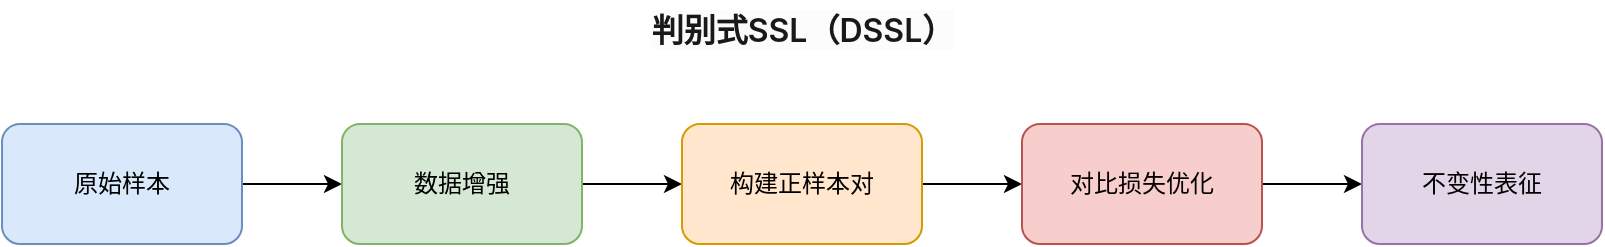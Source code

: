 <mxfile version="27.1.4">
  <diagram name="第 1 页" id="5qcRXx7ce7q9b2l2pVGf">
    <mxGraphModel dx="978" dy="553" grid="1" gridSize="10" guides="1" tooltips="1" connect="1" arrows="1" fold="1" page="1" pageScale="1" pageWidth="827" pageHeight="1169" math="0" shadow="0">
      <root>
        <mxCell id="0" />
        <mxCell id="1" parent="0" />
        <mxCell id="kNDdTyz-bFE7r-B3-i7y-7" style="edgeStyle=orthogonalEdgeStyle;rounded=0;orthogonalLoop=1;jettySize=auto;html=1;exitX=1;exitY=0.5;exitDx=0;exitDy=0;" edge="1" parent="1" source="kNDdTyz-bFE7r-B3-i7y-1" target="kNDdTyz-bFE7r-B3-i7y-2">
          <mxGeometry relative="1" as="geometry" />
        </mxCell>
        <mxCell id="kNDdTyz-bFE7r-B3-i7y-1" value="原始样本" style="rounded=1;whiteSpace=wrap;html=1;fillColor=#dae8fc;strokeColor=#6c8ebf;" vertex="1" parent="1">
          <mxGeometry x="10" y="350" width="120" height="60" as="geometry" />
        </mxCell>
        <mxCell id="kNDdTyz-bFE7r-B3-i7y-8" value="" style="edgeStyle=orthogonalEdgeStyle;rounded=0;orthogonalLoop=1;jettySize=auto;html=1;" edge="1" parent="1" source="kNDdTyz-bFE7r-B3-i7y-2" target="kNDdTyz-bFE7r-B3-i7y-4">
          <mxGeometry relative="1" as="geometry" />
        </mxCell>
        <mxCell id="kNDdTyz-bFE7r-B3-i7y-2" value="数据增强" style="rounded=1;whiteSpace=wrap;html=1;fillColor=#d5e8d4;strokeColor=#82b366;" vertex="1" parent="1">
          <mxGeometry x="180" y="350" width="120" height="60" as="geometry" />
        </mxCell>
        <mxCell id="kNDdTyz-bFE7r-B3-i7y-9" value="" style="edgeStyle=orthogonalEdgeStyle;rounded=0;orthogonalLoop=1;jettySize=auto;html=1;" edge="1" parent="1" source="kNDdTyz-bFE7r-B3-i7y-4" target="kNDdTyz-bFE7r-B3-i7y-5">
          <mxGeometry relative="1" as="geometry" />
        </mxCell>
        <mxCell id="kNDdTyz-bFE7r-B3-i7y-4" value="构建正样本对" style="rounded=1;whiteSpace=wrap;html=1;fillColor=#ffe6cc;strokeColor=#d79b00;" vertex="1" parent="1">
          <mxGeometry x="350" y="350" width="120" height="60" as="geometry" />
        </mxCell>
        <mxCell id="kNDdTyz-bFE7r-B3-i7y-10" value="" style="edgeStyle=orthogonalEdgeStyle;rounded=0;orthogonalLoop=1;jettySize=auto;html=1;" edge="1" parent="1" source="kNDdTyz-bFE7r-B3-i7y-5" target="kNDdTyz-bFE7r-B3-i7y-6">
          <mxGeometry relative="1" as="geometry" />
        </mxCell>
        <mxCell id="kNDdTyz-bFE7r-B3-i7y-5" value="对比损失优化" style="rounded=1;whiteSpace=wrap;html=1;fillColor=#f8cecc;strokeColor=#b85450;" vertex="1" parent="1">
          <mxGeometry x="520" y="350" width="120" height="60" as="geometry" />
        </mxCell>
        <mxCell id="kNDdTyz-bFE7r-B3-i7y-6" value="不变性表征" style="rounded=1;whiteSpace=wrap;html=1;fillColor=#e1d5e7;strokeColor=#9673a6;" vertex="1" parent="1">
          <mxGeometry x="690" y="350" width="120" height="60" as="geometry" />
        </mxCell>
        <mxCell id="kNDdTyz-bFE7r-B3-i7y-11" value="&lt;span style=&quot;color: rgba(0, 0, 0, 0.9); font-family: &amp;quot;PingFang SC&amp;quot;, -apple-system, BlinkMacSystemFont, &amp;quot;Segoe UI&amp;quot;, Roboto, Ubuntu, &amp;quot;Helvetica Neue&amp;quot;, Helvetica, Arial, &amp;quot;Hiragino Sans GB&amp;quot;, &amp;quot;Microsoft YaHei UI&amp;quot;, &amp;quot;Microsoft YaHei&amp;quot;, &amp;quot;Source Han Sans CN&amp;quot;, sans-serif; font-size: 16px; text-align: left; text-wrap-mode: wrap; background-color: rgb(252, 252, 252);&quot;&gt;​&lt;/span&gt;&lt;span style=&quot;margin: 0px; padding: 0px; border: 0px; font-variant-numeric: inherit; font-variant-east-asian: inherit; font-variant-alternates: inherit; font-variant-position: inherit; font-variant-emoji: inherit; font-weight: 600; font-stretch: inherit; font-size: 16px; line-height: inherit; font-family: &amp;quot;PingFang SC&amp;quot;, -apple-system, BlinkMacSystemFont, &amp;quot;Segoe UI&amp;quot;, Roboto, Ubuntu, &amp;quot;Helvetica Neue&amp;quot;, Helvetica, Arial, &amp;quot;Hiragino Sans GB&amp;quot;, &amp;quot;Microsoft YaHei UI&amp;quot;, &amp;quot;Microsoft YaHei&amp;quot;, &amp;quot;Source Han Sans CN&amp;quot;, sans-serif; font-optical-sizing: inherit; font-size-adjust: inherit; font-kerning: inherit; font-feature-settings: inherit; font-variation-settings: inherit; vertical-align: baseline; color: rgba(0, 0, 0, 0.9); text-align: left; text-wrap-mode: wrap; background-color: rgb(252, 252, 252);&quot;&gt;​判别式SSL（DSSL）&lt;/span&gt;" style="text;html=1;align=center;verticalAlign=middle;resizable=0;points=[];autosize=1;strokeColor=none;fillColor=none;" vertex="1" parent="1">
          <mxGeometry x="325" y="288" width="170" height="30" as="geometry" />
        </mxCell>
      </root>
    </mxGraphModel>
  </diagram>
</mxfile>
